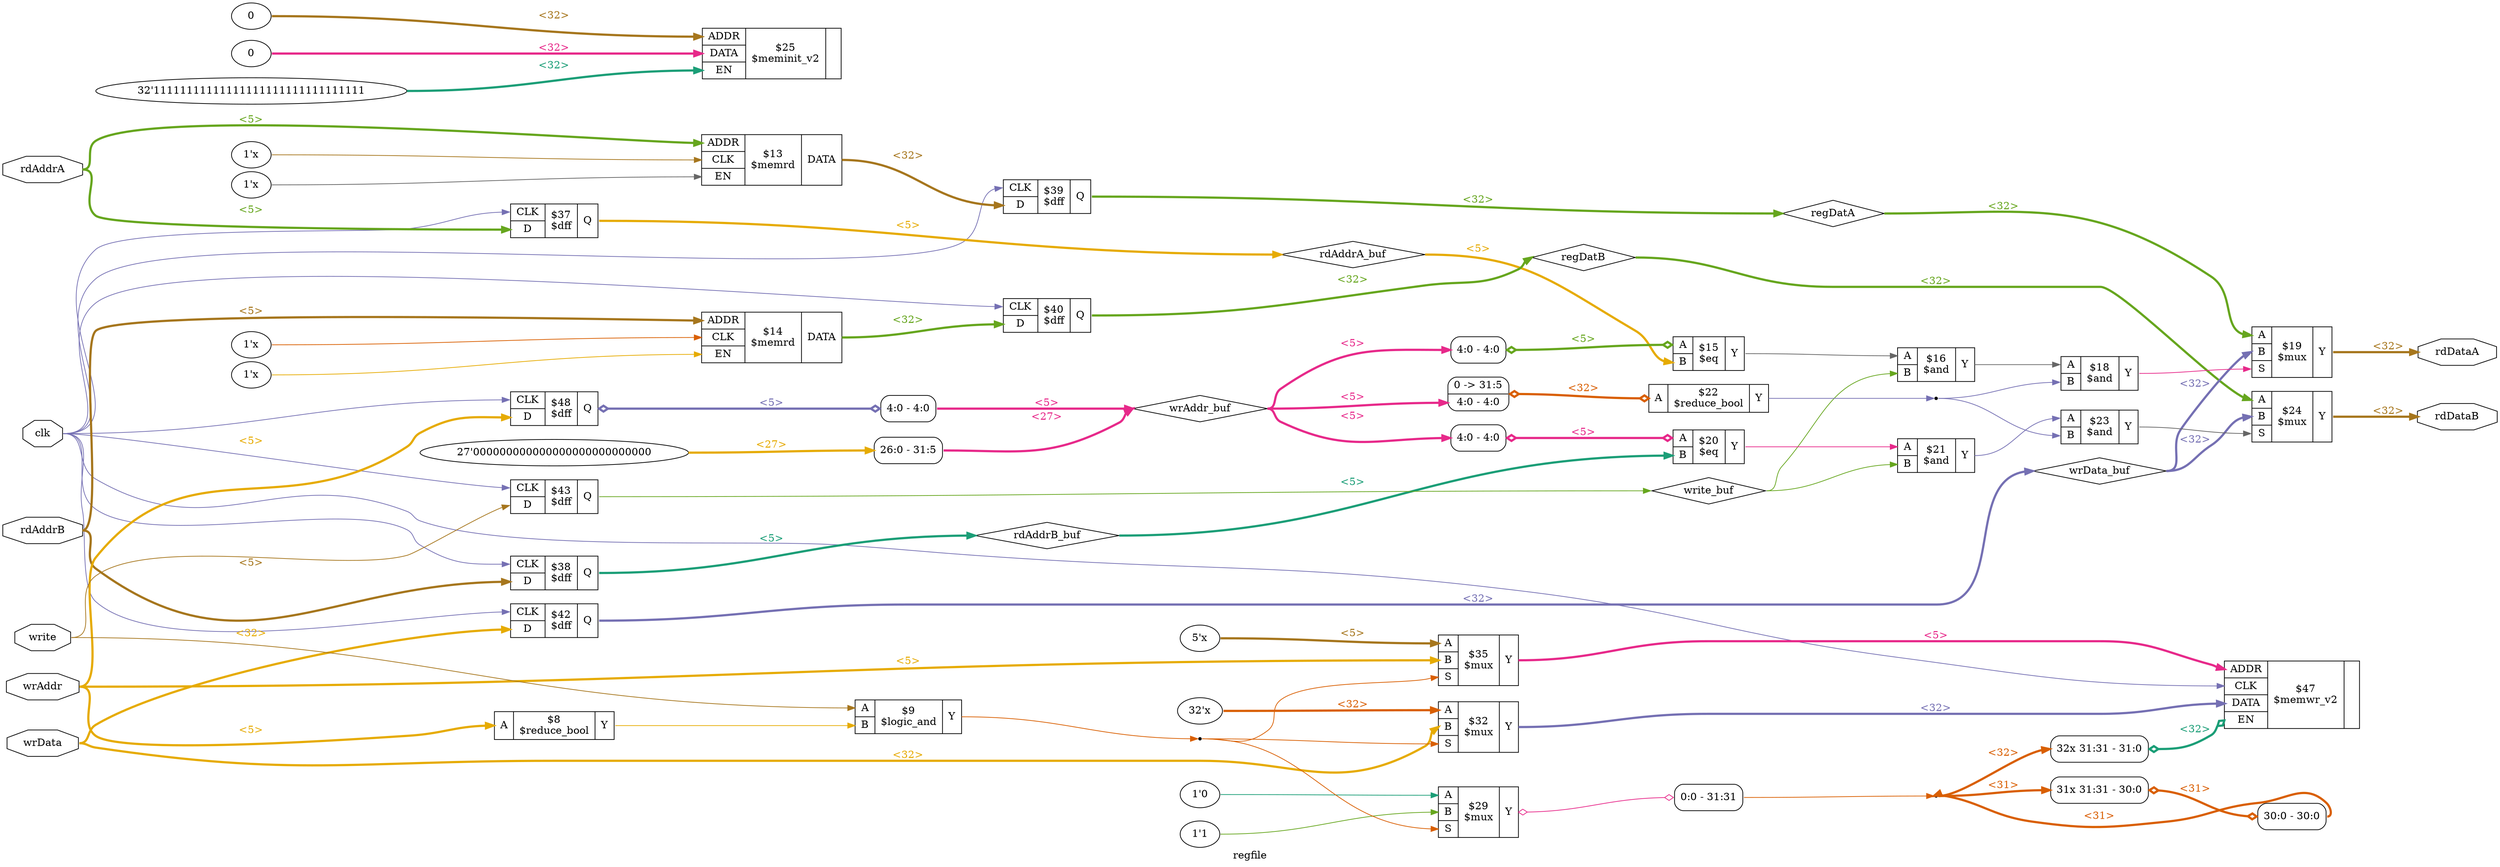 digraph "regfile" {
label="regfile";
rankdir="LR";
remincross=true;
n15 [ shape=octagon, label="clk", color="black", fontcolor="black" ];
n16 [ shape=octagon, label="rdAddrA", color="black", fontcolor="black" ];
n17 [ shape=diamond, label="rdAddrA_buf", color="black", fontcolor="black" ];
n18 [ shape=octagon, label="rdAddrB", color="black", fontcolor="black" ];
n19 [ shape=diamond, label="rdAddrB_buf", color="black", fontcolor="black" ];
n20 [ shape=octagon, label="rdDataA", color="black", fontcolor="black" ];
n21 [ shape=octagon, label="rdDataB", color="black", fontcolor="black" ];
n22 [ shape=diamond, label="regDatA", color="black", fontcolor="black" ];
n23 [ shape=diamond, label="regDatB", color="black", fontcolor="black" ];
n24 [ shape=octagon, label="wrAddr", color="black", fontcolor="black" ];
n25 [ shape=diamond, label="wrAddr_buf", color="black", fontcolor="black" ];
n26 [ shape=octagon, label="wrData", color="black", fontcolor="black" ];
n27 [ shape=diamond, label="wrData_buf", color="black", fontcolor="black" ];
n28 [ shape=octagon, label="write", color="black", fontcolor="black" ];
n29 [ shape=diamond, label="write_buf", color="black", fontcolor="black" ];
{ rank="source"; n15; n16; n18; n24; n26; n28;}
{ rank="sink"; n20; n21;}
c33 [ shape=record, label="{{<p30> A|<p31> B}|$16\n$and|{<p32> Y}}" ];
c34 [ shape=record, label="{{<p30> A|<p31> B}|$18\n$and|{<p32> Y}}" ];
c35 [ shape=record, label="{{<p30> A|<p31> B}|$21\n$and|{<p32> Y}}" ];
c36 [ shape=record, label="{{<p30> A|<p31> B}|$23\n$and|{<p32> Y}}" ];
c40 [ shape=record, label="{{<p37> CLK|<p38> D}|$48\n$dff|{<p39> Q}}" ];
x0 [ shape=record, style=rounded, label="<s0> 4:0 - 4:0 " ];
c40:p39:e -> x0:w [arrowhead=odiamond, arrowtail=odiamond, dir=both, colorscheme="dark28", color="3", fontcolor="3", style="setlinewidth(3)", label="<5>"];
c44 [ shape=record, label="{{<p41> ADDR|<p37> CLK|<p42> DATA|<p43> EN}|$47\n$memwr_v2|{}}" ];
x1 [ shape=record, style=rounded, label="<s31> 32x 31:31 - 31:0 " ];
x1:e -> c44:p43:w [arrowhead=odiamond, arrowtail=odiamond, dir=both, colorscheme="dark28", color="1", fontcolor="1", style="setlinewidth(3)", label="<32>"];
c45 [ shape=record, label="{{<p30> A|<p31> B}|$15\n$eq|{<p32> Y}}" ];
x2 [ shape=record, style=rounded, label="<s0> 4:0 - 4:0 " ];
x2:e -> c45:p30:w [arrowhead=odiamond, arrowtail=odiamond, dir=both, colorscheme="dark28", color="5", fontcolor="5", style="setlinewidth(3)", label="<5>"];
c46 [ shape=record, label="{{<p30> A|<p31> B}|$20\n$eq|{<p32> Y}}" ];
x3 [ shape=record, style=rounded, label="<s0> 4:0 - 4:0 " ];
x3:e -> c46:p30:w [arrowhead=odiamond, arrowtail=odiamond, dir=both, colorscheme="dark28", color="4", fontcolor="4", style="setlinewidth(3)", label="<5>"];
c47 [ shape=record, label="{{<p30> A|<p31> B}|$9\n$logic_and|{<p32> Y}}" ];
v4 [ label="0" ];
v5 [ label="0" ];
v6 [ label="32'11111111111111111111111111111111" ];
c48 [ shape=record, label="{{<p41> ADDR|<p42> DATA|<p43> EN}|$25\n$meminit_v2|{}}" ];
v7 [ label="1'x" ];
v8 [ label="1'x" ];
c49 [ shape=record, label="{{<p41> ADDR|<p37> CLK|<p43> EN}|$13\n$memrd|{<p42> DATA}}" ];
v9 [ label="1'x" ];
v10 [ label="1'x" ];
c50 [ shape=record, label="{{<p41> ADDR|<p37> CLK|<p43> EN}|$14\n$memrd|{<p42> DATA}}" ];
c51 [ shape=record, label="{{<p30> A}|$22\n$reduce_bool|{<p32> Y}}" ];
x11 [ shape=record, style=rounded, label="0 -&gt; 31:5 |<s0> 4:0 - 4:0 " ];
x11:e -> c51:p30:w [arrowhead=odiamond, arrowtail=odiamond, dir=both, colorscheme="dark28", color="2", fontcolor="2", style="setlinewidth(3)", label="<32>"];
c52 [ shape=record, label="{{<p30> A}|$8\n$reduce_bool|{<p32> Y}}" ];
c53 [ shape=record, label="{{<p37> CLK|<p38> D}|$37\n$dff|{<p39> Q}}" ];
c54 [ shape=record, label="{{<p37> CLK|<p38> D}|$38\n$dff|{<p39> Q}}" ];
c55 [ shape=record, label="{{<p37> CLK|<p38> D}|$39\n$dff|{<p39> Q}}" ];
c56 [ shape=record, label="{{<p37> CLK|<p38> D}|$40\n$dff|{<p39> Q}}" ];
c57 [ shape=record, label="{{<p37> CLK|<p38> D}|$42\n$dff|{<p39> Q}}" ];
c58 [ shape=record, label="{{<p37> CLK|<p38> D}|$43\n$dff|{<p39> Q}}" ];
v12 [ label="1'0" ];
v13 [ label="1'1" ];
c60 [ shape=record, label="{{<p30> A|<p31> B|<p59> S}|$29\n$mux|{<p32> Y}}" ];
x14 [ shape=record, style=rounded, label="<s0> 0:0 - 31:31 " ];
c60:p32:e -> x14:w [arrowhead=odiamond, arrowtail=odiamond, dir=both, colorscheme="dark28", color="4", fontcolor="4", label=""];
v15 [ label="32'x" ];
c61 [ shape=record, label="{{<p30> A|<p31> B|<p59> S}|$32\n$mux|{<p32> Y}}" ];
v16 [ label="5'x" ];
c62 [ shape=record, label="{{<p30> A|<p31> B|<p59> S}|$35\n$mux|{<p32> Y}}" ];
c63 [ shape=record, label="{{<p30> A|<p31> B|<p59> S}|$19\n$mux|{<p32> Y}}" ];
c64 [ shape=record, label="{{<p30> A|<p31> B|<p59> S}|$24\n$mux|{<p32> Y}}" ];
x17 [ shape=record, style=rounded, label="<s30> 31x 31:31 - 30:0 " ];
x18 [ shape=record, style=rounded, label="<s0> 30:0 - 30:0 " ];
x17:e -> x18:w [arrowhead=odiamond, arrowtail=odiamond, dir=both, colorscheme="dark28", color="2", fontcolor="2", style="setlinewidth(3)", label="<31>"];
v19 [ label="27'000000000000000000000000000" ];
x20 [ shape=record, style=rounded, label="<s0> 26:0 - 31:5 " ];
c62:p32:e -> c44:p41:w [colorscheme="dark28", color="4", fontcolor="4", style="setlinewidth(3)", label="<5>"];
c45:p32:e -> c33:p30:w [colorscheme="dark28", color="8", fontcolor="8", label=""];
c46:p32:e -> c35:p30:w [colorscheme="dark28", color="4", fontcolor="4", label=""];
n12 [ shape=point ];
c47:p32:e -> n12:w [colorscheme="dark28", color="2", fontcolor="2", label=""];
n12:e -> c60:p59:w [colorscheme="dark28", color="2", fontcolor="2", label=""];
n12:e -> c61:p59:w [colorscheme="dark28", color="2", fontcolor="2", label=""];
n12:e -> c62:p59:w [colorscheme="dark28", color="2", fontcolor="2", label=""];
n13 [ shape=point ];
c51:p32:e -> n13:w [colorscheme="dark28", color="3", fontcolor="3", label=""];
n13:e -> c34:p31:w [colorscheme="dark28", color="3", fontcolor="3", label=""];
n13:e -> c36:p31:w [colorscheme="dark28", color="3", fontcolor="3", label=""];
c52:p32:e -> c47:p31:w [colorscheme="dark28", color="6", fontcolor="6", label=""];
n15:e -> c40:p37:w [colorscheme="dark28", color="3", fontcolor="3", label=""];
n15:e -> c44:p37:w [colorscheme="dark28", color="3", fontcolor="3", label=""];
n15:e -> c53:p37:w [colorscheme="dark28", color="3", fontcolor="3", label=""];
n15:e -> c54:p37:w [colorscheme="dark28", color="3", fontcolor="3", label=""];
n15:e -> c55:p37:w [colorscheme="dark28", color="3", fontcolor="3", label=""];
n15:e -> c56:p37:w [colorscheme="dark28", color="3", fontcolor="3", label=""];
n15:e -> c57:p37:w [colorscheme="dark28", color="3", fontcolor="3", label=""];
n15:e -> c58:p37:w [colorscheme="dark28", color="3", fontcolor="3", label=""];
n16:e -> c49:p41:w [colorscheme="dark28", color="5", fontcolor="5", style="setlinewidth(3)", label="<5>"];
n16:e -> c53:p38:w [colorscheme="dark28", color="5", fontcolor="5", style="setlinewidth(3)", label="<5>"];
c53:p39:e -> n17:w [colorscheme="dark28", color="6", fontcolor="6", style="setlinewidth(3)", label="<5>"];
n17:e -> c45:p31:w [colorscheme="dark28", color="6", fontcolor="6", style="setlinewidth(3)", label="<5>"];
n18:e -> c50:p41:w [colorscheme="dark28", color="7", fontcolor="7", style="setlinewidth(3)", label="<5>"];
n18:e -> c54:p38:w [colorscheme="dark28", color="7", fontcolor="7", style="setlinewidth(3)", label="<5>"];
c54:p39:e -> n19:w [colorscheme="dark28", color="1", fontcolor="1", style="setlinewidth(3)", label="<5>"];
n19:e -> c46:p31:w [colorscheme="dark28", color="1", fontcolor="1", style="setlinewidth(3)", label="<5>"];
c61:p32:e -> c44:p42:w [colorscheme="dark28", color="3", fontcolor="3", style="setlinewidth(3)", label="<32>"];
c63:p32:e -> n20:w [colorscheme="dark28", color="7", fontcolor="7", style="setlinewidth(3)", label="<32>"];
c64:p32:e -> n21:w [colorscheme="dark28", color="7", fontcolor="7", style="setlinewidth(3)", label="<32>"];
c55:p39:e -> n22:w [colorscheme="dark28", color="5", fontcolor="5", style="setlinewidth(3)", label="<32>"];
n22:e -> c63:p30:w [colorscheme="dark28", color="5", fontcolor="5", style="setlinewidth(3)", label="<32>"];
c56:p39:e -> n23:w [colorscheme="dark28", color="5", fontcolor="5", style="setlinewidth(3)", label="<32>"];
n23:e -> c64:p30:w [colorscheme="dark28", color="5", fontcolor="5", style="setlinewidth(3)", label="<32>"];
n24:e -> c40:p38:w [colorscheme="dark28", color="6", fontcolor="6", style="setlinewidth(3)", label="<5>"];
n24:e -> c52:p30:w [colorscheme="dark28", color="6", fontcolor="6", style="setlinewidth(3)", label="<5>"];
n24:e -> c62:p31:w [colorscheme="dark28", color="6", fontcolor="6", style="setlinewidth(3)", label="<5>"];
x0:s0:e -> n25:w [colorscheme="dark28", color="4", fontcolor="4", style="setlinewidth(3)", label="<5>"];
x20:s0:e -> n25:w [colorscheme="dark28", color="4", fontcolor="4", style="setlinewidth(3)", label="<27>"];
n25:e -> x11:s0:w [colorscheme="dark28", color="4", fontcolor="4", style="setlinewidth(3)", label="<5>"];
n25:e -> x2:s0:w [colorscheme="dark28", color="4", fontcolor="4", style="setlinewidth(3)", label="<5>"];
n25:e -> x3:s0:w [colorscheme="dark28", color="4", fontcolor="4", style="setlinewidth(3)", label="<5>"];
n26:e -> c57:p38:w [colorscheme="dark28", color="6", fontcolor="6", style="setlinewidth(3)", label="<32>"];
n26:e -> c61:p31:w [colorscheme="dark28", color="6", fontcolor="6", style="setlinewidth(3)", label="<32>"];
c57:p39:e -> n27:w [colorscheme="dark28", color="3", fontcolor="3", style="setlinewidth(3)", label="<32>"];
n27:e -> c63:p31:w [colorscheme="dark28", color="3", fontcolor="3", style="setlinewidth(3)", label="<32>"];
n27:e -> c64:p31:w [colorscheme="dark28", color="3", fontcolor="3", style="setlinewidth(3)", label="<32>"];
n28:e -> c47:p30:w [colorscheme="dark28", color="7", fontcolor="7", label=""];
n28:e -> c58:p38:w [colorscheme="dark28", color="7", fontcolor="7", label=""];
c58:p39:e -> n29:w [colorscheme="dark28", color="5", fontcolor="5", label=""];
n29:e -> c33:p31:w [colorscheme="dark28", color="5", fontcolor="5", label=""];
n29:e -> c35:p31:w [colorscheme="dark28", color="5", fontcolor="5", label=""];
n3 [ shape=point ];
x14:s0:e -> n3:w [colorscheme="dark28", color="2", fontcolor="2", label=""];
x18:s0:e -> n3:w [colorscheme="dark28", color="2", fontcolor="2", style="setlinewidth(3)", label="<31>"];
n3:e -> x17:s30:w [colorscheme="dark28", color="2", fontcolor="2", style="setlinewidth(3)", label="<31>"];
n3:e -> x1:s31:w [colorscheme="dark28", color="2", fontcolor="2", style="setlinewidth(3)", label="<32>"];
c49:p42:e -> c55:p38:w [colorscheme="dark28", color="7", fontcolor="7", style="setlinewidth(3)", label="<32>"];
c50:p42:e -> c56:p38:w [colorscheme="dark28", color="5", fontcolor="5", style="setlinewidth(3)", label="<32>"];
c33:p32:e -> c34:p30:w [colorscheme="dark28", color="8", fontcolor="8", label=""];
c34:p32:e -> c63:p59:w [colorscheme="dark28", color="4", fontcolor="4", label=""];
c35:p32:e -> c36:p30:w [colorscheme="dark28", color="3", fontcolor="3", label=""];
c36:p32:e -> c64:p59:w [colorscheme="dark28", color="8", fontcolor="8", label=""];
v10:e -> c50:p43:w [colorscheme="dark28", color="6", fontcolor="6", label=""];
v12:e -> c60:p30:w [colorscheme="dark28", color="1", fontcolor="1", label=""];
v13:e -> c60:p31:w [colorscheme="dark28", color="5", fontcolor="5", label=""];
v15:e -> c61:p30:w [colorscheme="dark28", color="2", fontcolor="2", style="setlinewidth(3)", label="<32>"];
v16:e -> c62:p30:w [colorscheme="dark28", color="7", fontcolor="7", style="setlinewidth(3)", label="<5>"];
v19:e -> x20:w [colorscheme="dark28", color="6", fontcolor="6", style="setlinewidth(3)", label="<27>"];
v4:e -> c48:p41:w [colorscheme="dark28", color="7", fontcolor="7", style="setlinewidth(3)", label="<32>"];
v5:e -> c48:p42:w [colorscheme="dark28", color="4", fontcolor="4", style="setlinewidth(3)", label="<32>"];
v6:e -> c48:p43:w [colorscheme="dark28", color="1", fontcolor="1", style="setlinewidth(3)", label="<32>"];
v7:e -> c49:p37:w [colorscheme="dark28", color="7", fontcolor="7", label=""];
v8:e -> c49:p43:w [colorscheme="dark28", color="8", fontcolor="8", label=""];
v9:e -> c50:p37:w [colorscheme="dark28", color="2", fontcolor="2", label=""];
}
